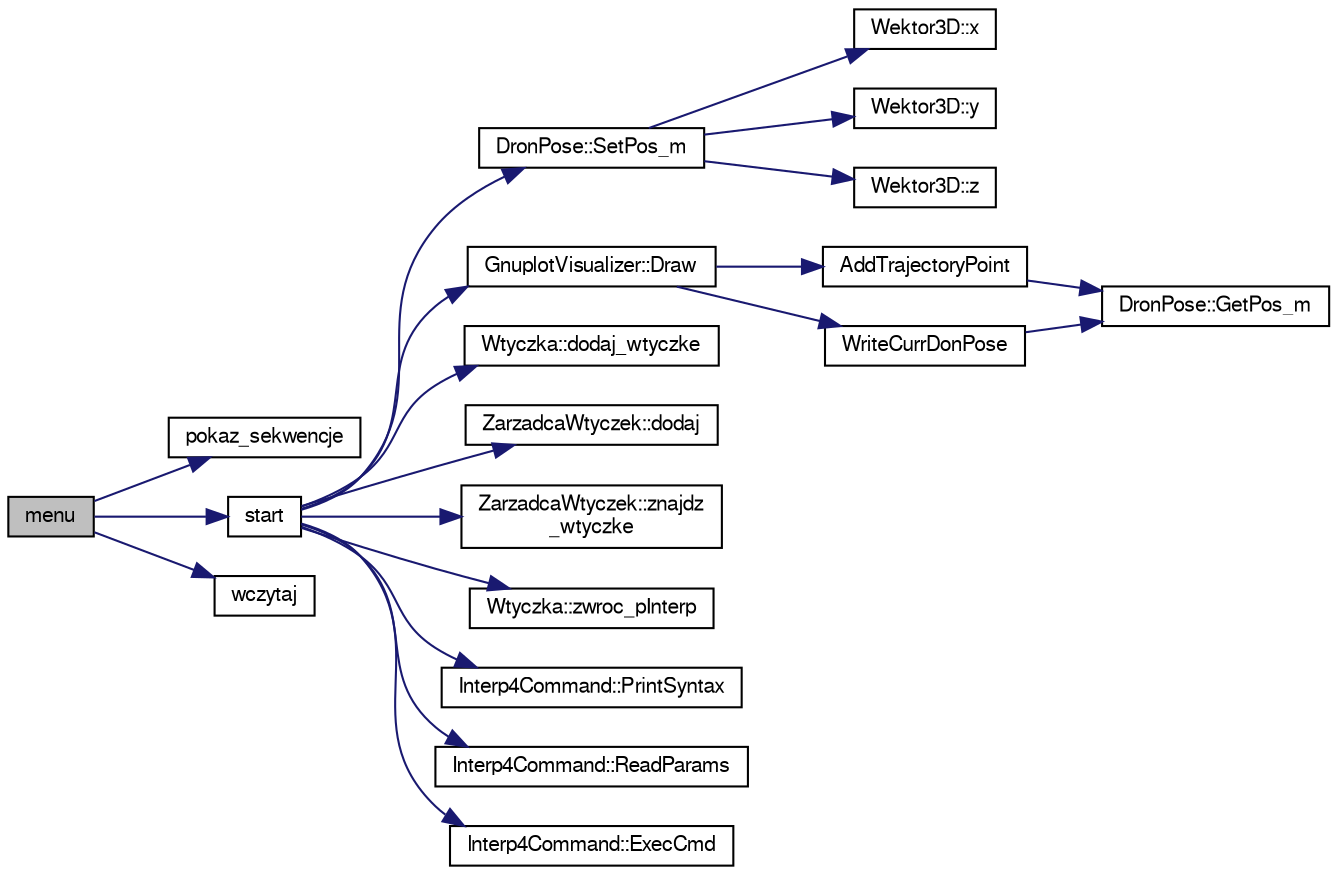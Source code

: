 digraph "menu"
{
  edge [fontname="FreeSans",fontsize="10",labelfontname="FreeSans",labelfontsize="10"];
  node [fontname="FreeSans",fontsize="10",shape=record];
  rankdir="LR";
  Node1 [label="menu",height=0.2,width=0.4,color="black", fillcolor="grey75", style="filled", fontcolor="black"];
  Node1 -> Node2 [color="midnightblue",fontsize="10",style="solid",fontname="FreeSans"];
  Node2 [label="pokaz_sekwencje",height=0.2,width=0.4,color="black", fillcolor="white", style="filled",URL="$main_8cpp.html#ad7761d56443357d2ae5d70a3d2994e65",tooltip="wypisuje na konsoli zawartosc pliku tekstowego z ktorego pobieramy komendy dla drona ..."];
  Node1 -> Node3 [color="midnightblue",fontsize="10",style="solid",fontname="FreeSans"];
  Node3 [label="start",height=0.2,width=0.4,color="black", fillcolor="white", style="filled",URL="$main_8cpp.html#a60de64d75454385b23995437f1d72669",tooltip="realizuje obbliczanie i pozycji drona oraz jej rysowanie Po każdorazowym wczytaniu jednej linijki dan..."];
  Node3 -> Node4 [color="midnightblue",fontsize="10",style="solid",fontname="FreeSans"];
  Node4 [label="DronPose::SetPos_m",height=0.2,width=0.4,color="black", fillcolor="white", style="filled",URL="$class_dron_pose.html#aeefe822241c1c8dbcab3e806dd1016bf",tooltip="Ustawia wartości współrzędnych pozy robota. "];
  Node4 -> Node5 [color="midnightblue",fontsize="10",style="solid",fontname="FreeSans"];
  Node5 [label="Wektor3D::x",height=0.2,width=0.4,color="black", fillcolor="white", style="filled",URL="$class_wektor3_d.html#ad0c31a932da0869dd3ef99ed6e8025c1",tooltip="Udostępia do odczytu współrzędną x-ową. "];
  Node4 -> Node6 [color="midnightblue",fontsize="10",style="solid",fontname="FreeSans"];
  Node6 [label="Wektor3D::y",height=0.2,width=0.4,color="black", fillcolor="white", style="filled",URL="$class_wektor3_d.html#a470e6aadf3fca3101398c9326f20bfa6",tooltip="Udostępia do odczytu współrzędną y-ową. "];
  Node4 -> Node7 [color="midnightblue",fontsize="10",style="solid",fontname="FreeSans"];
  Node7 [label="Wektor3D::z",height=0.2,width=0.4,color="black", fillcolor="white", style="filled",URL="$class_wektor3_d.html#a79389ab1455820e0ad030350668d91d7",tooltip="Udostępia do odczytu współrzędną z-ową. "];
  Node3 -> Node8 [color="midnightblue",fontsize="10",style="solid",fontname="FreeSans"];
  Node8 [label="GnuplotVisualizer::Draw",height=0.2,width=0.4,color="black", fillcolor="white", style="filled",URL="$class_gnuplot_visualizer.html#a2838d8dfb9a8e5f1c383f59f2dd2d9a1"];
  Node8 -> Node9 [color="midnightblue",fontsize="10",style="solid",fontname="FreeSans"];
  Node9 [label="AddTrajectoryPoint",height=0.2,width=0.4,color="black", fillcolor="white", style="filled",URL="$_gnuplot_visualizer_8cpp.html#a6c3d421ff2f75448e73d2e2d5bd4193f"];
  Node9 -> Node10 [color="midnightblue",fontsize="10",style="solid",fontname="FreeSans"];
  Node10 [label="DronPose::GetPos_m",height=0.2,width=0.4,color="black", fillcolor="white", style="filled",URL="$class_dron_pose.html#a28a67bce394f521e1dad82e1e732d2b4",tooltip="Udostępnia wartości współrzędnych pozy robota. "];
  Node8 -> Node11 [color="midnightblue",fontsize="10",style="solid",fontname="FreeSans"];
  Node11 [label="WriteCurrDonPose",height=0.2,width=0.4,color="black", fillcolor="white", style="filled",URL="$_gnuplot_visualizer_8cpp.html#a9f7a66ce1ada8bb52c97bc5fb9110f61"];
  Node11 -> Node10 [color="midnightblue",fontsize="10",style="solid",fontname="FreeSans"];
  Node3 -> Node12 [color="midnightblue",fontsize="10",style="solid",fontname="FreeSans"];
  Node12 [label="Wtyczka::dodaj_wtyczke",height=0.2,width=0.4,color="black", fillcolor="white", style="filled",URL="$class_wtyczka.html#a9e6f77fccad0488ff4fe7af14837c0f3",tooltip="aktualizuje wskazniki klasy o konkretne wartosci z zadanej wtyczki "];
  Node3 -> Node13 [color="midnightblue",fontsize="10",style="solid",fontname="FreeSans"];
  Node13 [label="ZarzadcaWtyczek::dodaj",height=0.2,width=0.4,color="black", fillcolor="white", style="filled",URL="$class_zarzadca_wtyczek.html#a884dcd74c02a20f7c417c81d57a25865",tooltip="dodaje do naszej mapy kolejne wtyczki "];
  Node3 -> Node14 [color="midnightblue",fontsize="10",style="solid",fontname="FreeSans"];
  Node14 [label="ZarzadcaWtyczek::znajdz\l_wtyczke",height=0.2,width=0.4,color="black", fillcolor="white", style="filled",URL="$class_zarzadca_wtyczek.html#a2491c29414eee59b94ed0027d5d46e44",tooltip="dodaje do naszej mapy kolejne wtyczki "];
  Node3 -> Node15 [color="midnightblue",fontsize="10",style="solid",fontname="FreeSans"];
  Node15 [label="Wtyczka::zwroc_pInterp",height=0.2,width=0.4,color="black", fillcolor="white", style="filled",URL="$class_wtyczka.html#a906c746b382668b6f1b9baea189514ec",tooltip="zwraca wskaznik do konkretnej wtyczki, jako ze jest on zmienna prywatna "];
  Node3 -> Node16 [color="midnightblue",fontsize="10",style="solid",fontname="FreeSans"];
  Node16 [label="Interp4Command::PrintSyntax",height=0.2,width=0.4,color="black", fillcolor="white", style="filled",URL="$class_interp4_command.html#a693ca79d24ba27d11a19ed6fc90c37b9"];
  Node3 -> Node17 [color="midnightblue",fontsize="10",style="solid",fontname="FreeSans"];
  Node17 [label="Interp4Command::ReadParams",height=0.2,width=0.4,color="black", fillcolor="white", style="filled",URL="$class_interp4_command.html#a3e15ef01af10fa8961926fd9b0274ab8"];
  Node3 -> Node18 [color="midnightblue",fontsize="10",style="solid",fontname="FreeSans"];
  Node18 [label="Interp4Command::ExecCmd",height=0.2,width=0.4,color="black", fillcolor="white", style="filled",URL="$class_interp4_command.html#addcabef75953607c3e94ac8cc2cab7c8"];
  Node1 -> Node19 [color="midnightblue",fontsize="10",style="solid",fontname="FreeSans"];
  Node19 [label="wczytaj",height=0.2,width=0.4,color="black", fillcolor="white", style="filled",URL="$main_8cpp.html#a12f10721637d2ba9cc581d23cda87ab9",tooltip="pobiera od uzytkownika nazwe pliku Nastepnie z tego pliku beda czytane polecenia dla drona ..."];
}
